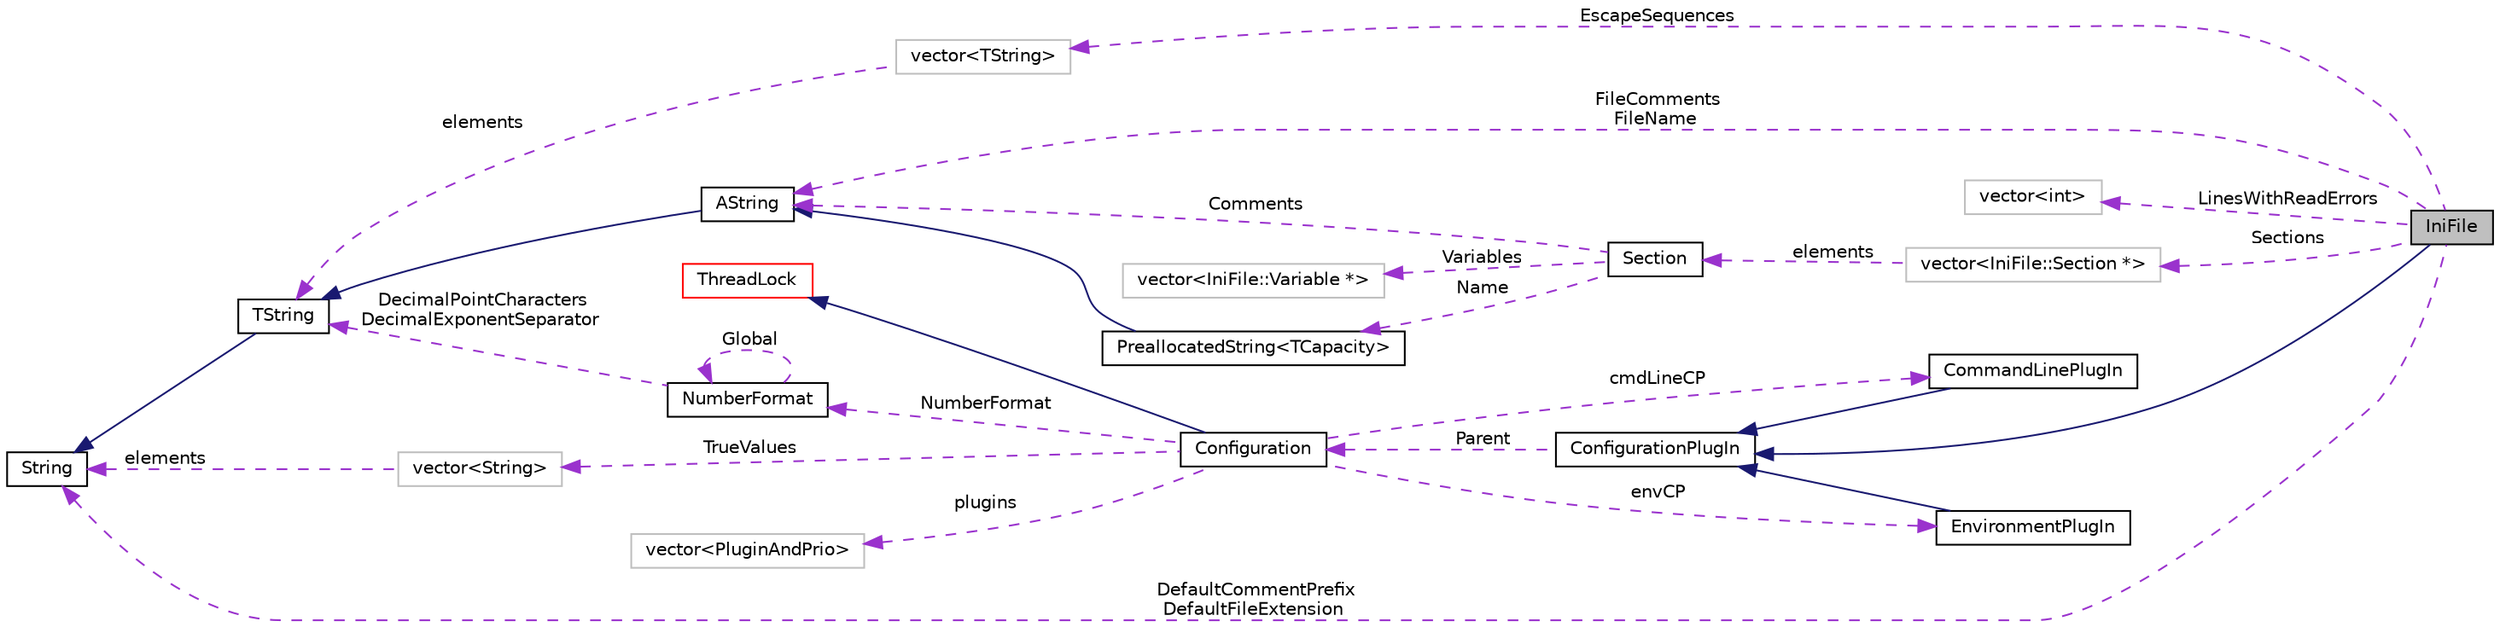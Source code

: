 digraph "IniFile"
{
  edge [fontname="Helvetica",fontsize="10",labelfontname="Helvetica",labelfontsize="10"];
  node [fontname="Helvetica",fontsize="10",shape=record];
  rankdir="LR";
  Node1 [label="IniFile",height=0.2,width=0.4,color="black", fillcolor="grey75", style="filled", fontcolor="black"];
  Node8 [label="vector\<String\>",height=0.2,width=0.4,color="grey75", fillcolor="white", style="filled"];
  Node10 [label="vector\<PluginAndPrio\>",height=0.2,width=0.4,color="grey75", fillcolor="white", style="filled"];
  Node12 [label="vector\<IniFile::Section *\>",height=0.2,width=0.4,color="grey75", fillcolor="white", style="filled"];
  Node14 [label="vector\<IniFile::Variable *\>",height=0.2,width=0.4,color="grey75", fillcolor="white", style="filled"];
  Node17 [label="vector\<TString\>",height=0.2,width=0.4,color="grey75", fillcolor="white", style="filled"];
  Node18 [label="vector\<int\>",height=0.2,width=0.4,color="grey75", fillcolor="white", style="filled"];
  Node16 [label="PreallocatedString\<TCapacity\>",height=0.2,width=0.4,color="black", fillcolor="white", style="filled",URL="$classaworx_1_1lib_1_1strings_1_1PreallocatedString.html"];
  Node2 -> Node1 [dir="back",color="midnightblue",fontsize="10",style="solid",fontname="Helvetica"];
  Node2 -> Node9 [dir="back",color="midnightblue",fontsize="10",style="solid",fontname="Helvetica"];
  Node2 -> Node11 [dir="back",color="midnightblue",fontsize="10",style="solid",fontname="Helvetica"];
  Node3 -> Node2 [dir="back",color="darkorchid3",fontsize="10",style="dashed",label=" Parent" ,fontname="Helvetica"];
  Node4 -> Node3 [dir="back",color="midnightblue",fontsize="10",style="solid",fontname="Helvetica"];
  Node5 -> Node3 [dir="back",color="darkorchid3",fontsize="10",style="dashed",label=" NumberFormat" ,fontname="Helvetica"];
  Node5 -> Node5 [dir="back",color="darkorchid3",fontsize="10",style="dashed",label=" Global" ,fontname="Helvetica"];
  Node6 -> Node5 [dir="back",color="darkorchid3",fontsize="10",style="dashed",label=" DecimalPointCharacters\nDecimalExponentSeparator" ,fontname="Helvetica"];
  Node6 -> Node15 [dir="back",color="midnightblue",fontsize="10",style="solid",fontname="Helvetica"];
  Node6 -> Node17 [dir="back",color="darkorchid3",fontsize="10",style="dashed",label=" elements" ,fontname="Helvetica"];
  Node7 -> Node1 [dir="back",color="darkorchid3",fontsize="10",style="dashed",label=" DefaultCommentPrefix\nDefaultFileExtension" ,fontname="Helvetica"];
  Node7 -> Node6 [dir="back",color="midnightblue",fontsize="10",style="solid",fontname="Helvetica"];
  Node7 -> Node8 [dir="back",color="darkorchid3",fontsize="10",style="dashed",label=" elements" ,fontname="Helvetica"];
  Node8 -> Node3 [dir="back",color="darkorchid3",fontsize="10",style="dashed",label=" TrueValues" ,fontname="Helvetica"];
  Node9 -> Node3 [dir="back",color="darkorchid3",fontsize="10",style="dashed",label=" envCP" ,fontname="Helvetica"];
  Node10 -> Node3 [dir="back",color="darkorchid3",fontsize="10",style="dashed",label=" plugins" ,fontname="Helvetica"];
  Node11 -> Node3 [dir="back",color="darkorchid3",fontsize="10",style="dashed",label=" cmdLineCP" ,fontname="Helvetica"];
  Node12 -> Node1 [dir="back",color="darkorchid3",fontsize="10",style="dashed",label=" Sections" ,fontname="Helvetica"];
  Node13 -> Node12 [dir="back",color="darkorchid3",fontsize="10",style="dashed",label=" elements" ,fontname="Helvetica"];
  Node14 -> Node13 [dir="back",color="darkorchid3",fontsize="10",style="dashed",label=" Variables" ,fontname="Helvetica"];
  Node15 -> Node1 [dir="back",color="darkorchid3",fontsize="10",style="dashed",label=" FileComments\nFileName" ,fontname="Helvetica"];
  Node15 -> Node13 [dir="back",color="darkorchid3",fontsize="10",style="dashed",label=" Comments" ,fontname="Helvetica"];
  Node15 -> Node16 [dir="back",color="midnightblue",fontsize="10",style="solid",fontname="Helvetica"];
  Node16 -> Node13 [dir="back",color="darkorchid3",fontsize="10",style="dashed",label=" Name" ,fontname="Helvetica"];
  Node17 -> Node1 [dir="back",color="darkorchid3",fontsize="10",style="dashed",label=" EscapeSequences" ,fontname="Helvetica"];
  Node18 -> Node1 [dir="back",color="darkorchid3",fontsize="10",style="dashed",label=" LinesWithReadErrors" ,fontname="Helvetica"];
  Node2 [label="ConfigurationPlugIn",height=0.2,width=0.4,color="black", fillcolor="white", style="filled",URL="$classaworx_1_1lib_1_1config_1_1ConfigurationPlugIn.html"];
  Node3 [label="Configuration",height=0.2,width=0.4,color="black", fillcolor="white", style="filled",URL="$classaworx_1_1lib_1_1config_1_1Configuration.html"];
  Node4 [label="ThreadLock",height=0.2,width=0.4,color="red", fillcolor="white", style="filled",URL="$classaworx_1_1lib_1_1threads_1_1ThreadLock.html"];
  Node5 [label="NumberFormat",height=0.2,width=0.4,color="black", fillcolor="white", style="filled",URL="$classaworx_1_1lib_1_1strings_1_1NumberFormat.html"];
  Node6 [label="TString",height=0.2,width=0.4,color="black", fillcolor="white", style="filled",URL="$classaworx_1_1lib_1_1strings_1_1TString.html"];
  Node7 [label="String",height=0.2,width=0.4,color="black", fillcolor="white", style="filled",URL="$classaworx_1_1lib_1_1strings_1_1String.html"];
  Node9 [label="EnvironmentPlugIn",height=0.2,width=0.4,color="black", fillcolor="white", style="filled",URL="$classaworx_1_1lib_1_1config_1_1EnvironmentPlugIn.html"];
  Node11 [label="CommandLinePlugIn",height=0.2,width=0.4,color="black", fillcolor="white", style="filled",URL="$classaworx_1_1lib_1_1config_1_1CommandLinePlugIn.html"];
  Node13 [label="Section",height=0.2,width=0.4,color="black", fillcolor="white", style="filled",URL="$classaworx_1_1lib_1_1config_1_1IniFile_1_1Section.html"];
  Node15 [label="AString",height=0.2,width=0.4,color="black", fillcolor="white", style="filled",URL="$classaworx_1_1lib_1_1strings_1_1AString.html"];
}


